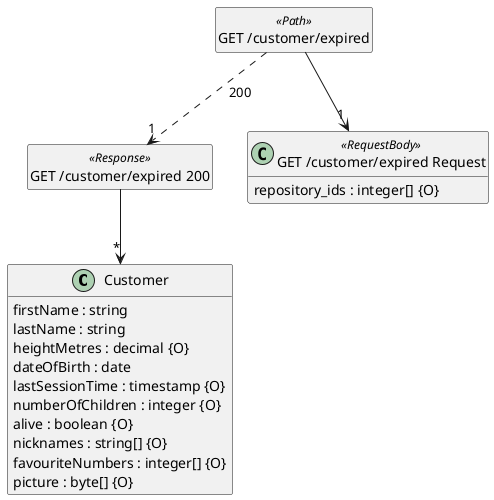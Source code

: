 @startuml
hide <<Path>> circle
hide <<Response>> circle
hide <<Parameter>> circle
hide empty methods
hide empty fields
set namespaceSeparator none

class "Customer" {
  firstName : string
  lastName : string
  heightMetres : decimal {O}
  dateOfBirth : date
  lastSessionTime : timestamp {O}
  numberOfChildren : integer {O}
  alive : boolean {O}
  nicknames : string[] {O}
  favouriteNumbers : integer[] {O}
  picture : byte[] {O}
}

class "GET /customer/expired" <<Path>> {
}

class "GET /customer/expired 200" <<Response>> {
}

class "GET /customer/expired Request" <<RequestBody>> {
  repository_ids : integer[] {O}
}

"GET /customer/expired 200" --> "*" "Customer"

"GET /customer/expired" ..> "1" "GET /customer/expired 200"  :  "200"

"GET /customer/expired" --> "1" "GET /customer/expired Request"

@enduml